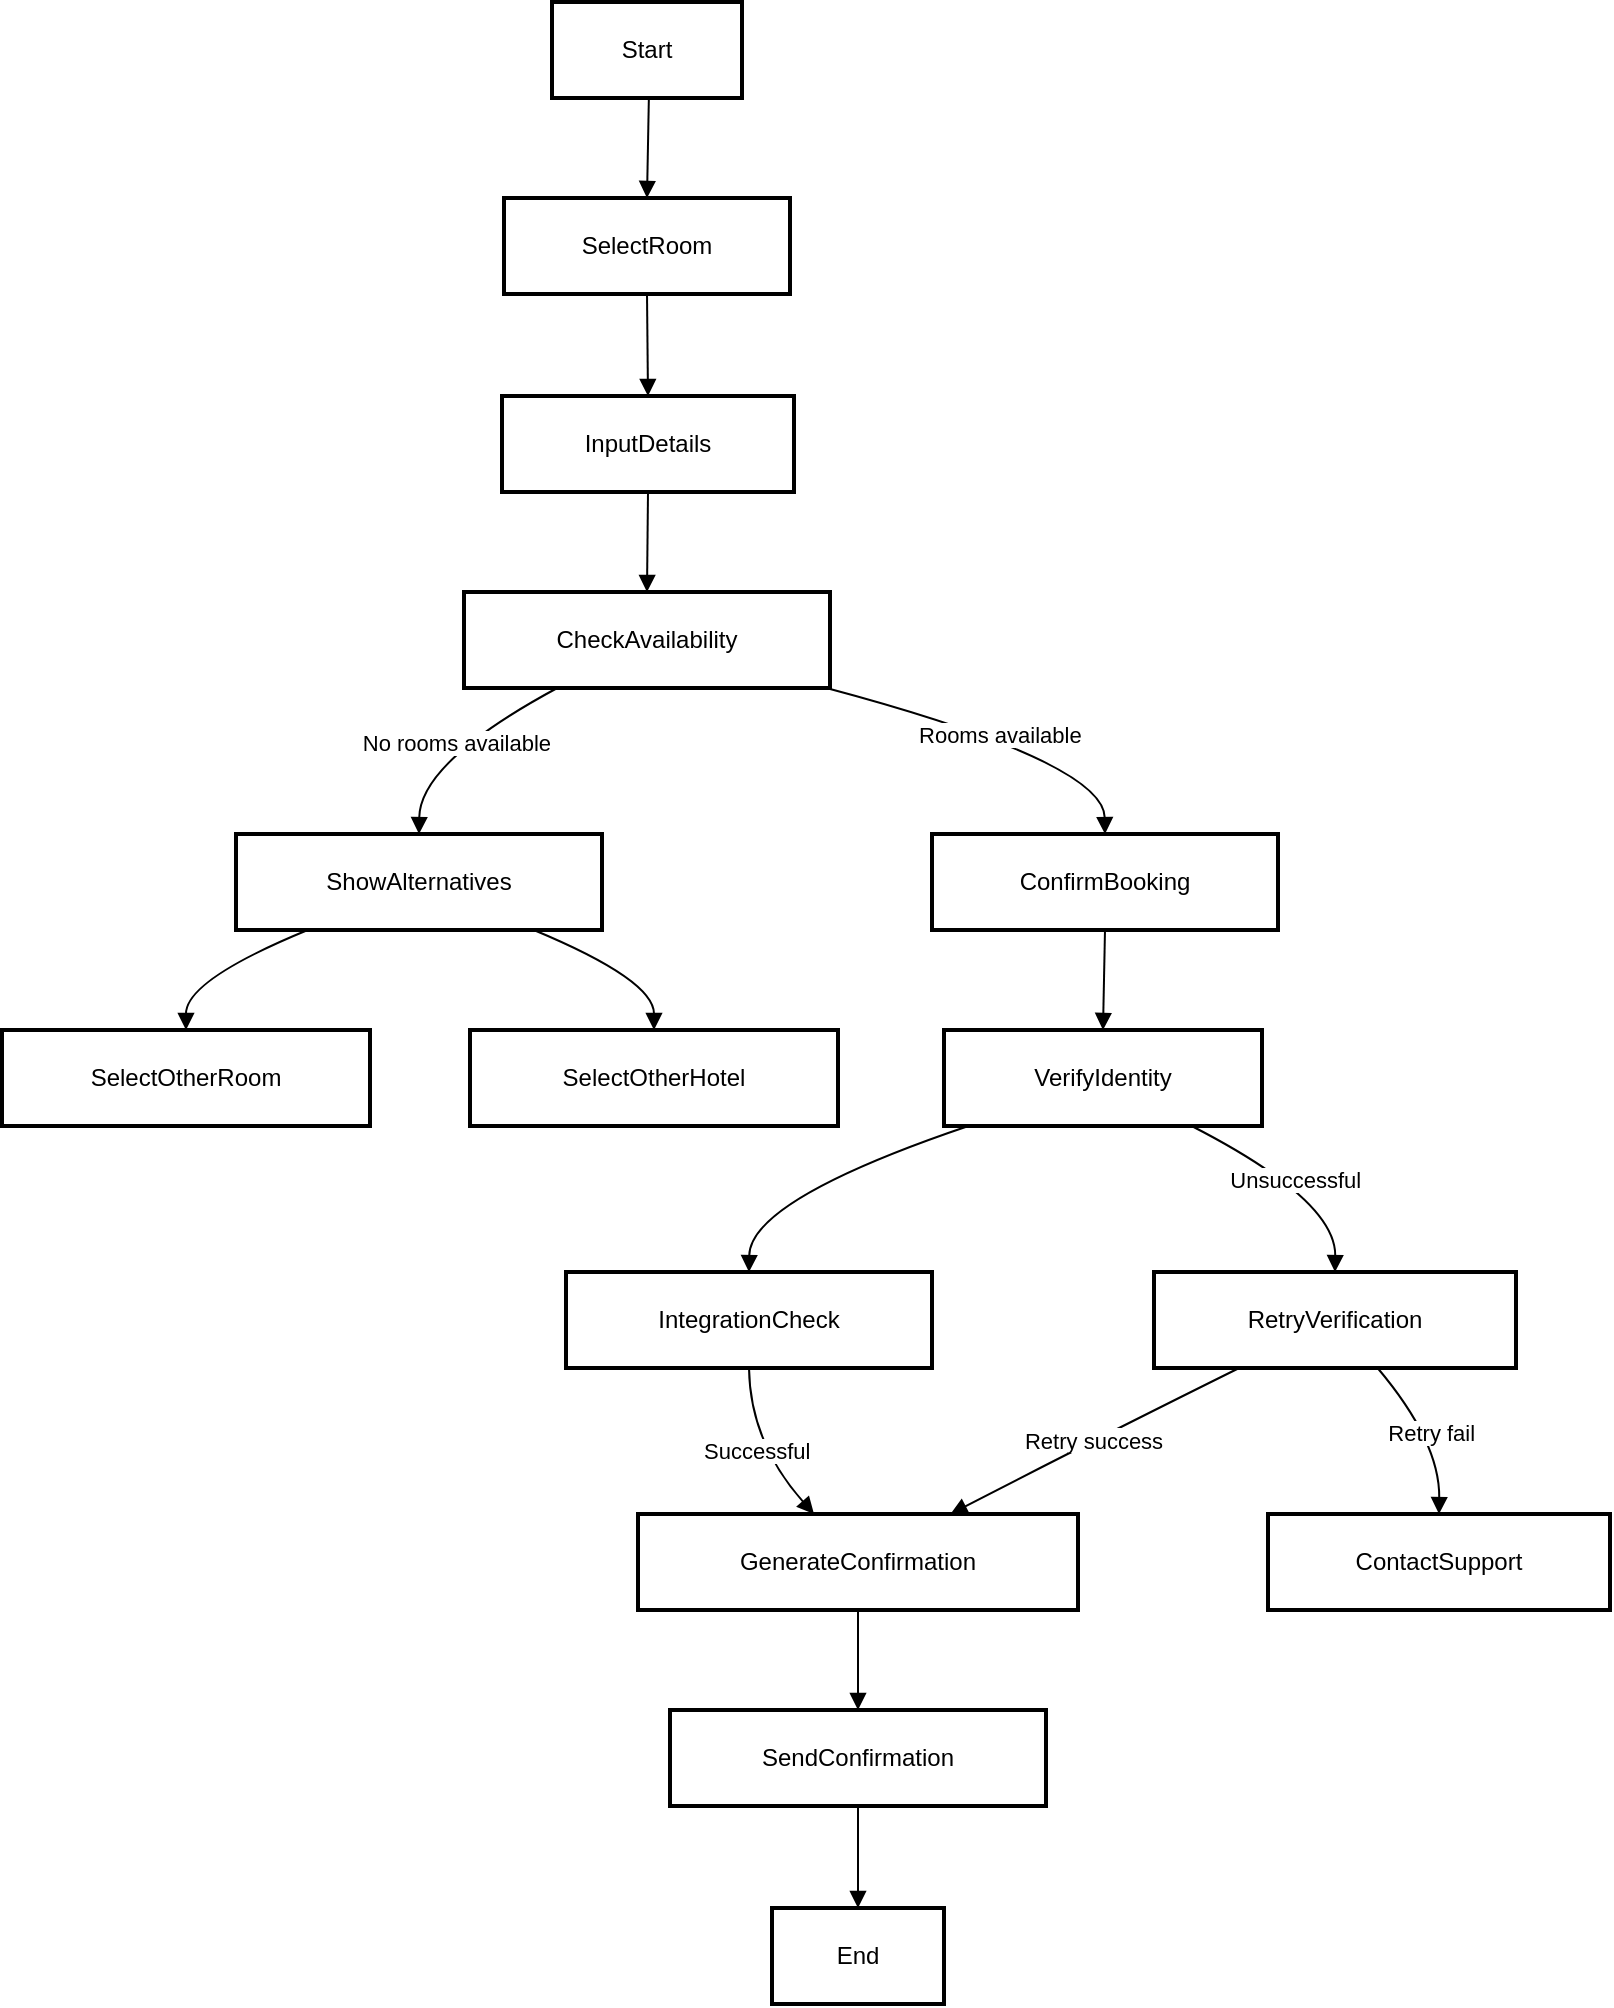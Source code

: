 <mxfile version="24.7.16">
  <diagram name="Страница — 1" id="iUJAYhB_a6hCMbwCqvpv">
    <mxGraphModel>
      <root>
        <mxCell id="0" />
        <mxCell id="1" parent="0" />
        <mxCell id="2" value="Start" style="whiteSpace=wrap;strokeWidth=2;" vertex="1" parent="1">
          <mxGeometry x="283" y="8" width="95" height="48" as="geometry" />
        </mxCell>
        <mxCell id="3" value="SelectRoom" style="whiteSpace=wrap;strokeWidth=2;" vertex="1" parent="1">
          <mxGeometry x="259" y="106" width="143" height="48" as="geometry" />
        </mxCell>
        <mxCell id="4" value="InputDetails" style="whiteSpace=wrap;strokeWidth=2;" vertex="1" parent="1">
          <mxGeometry x="258" y="205" width="146" height="48" as="geometry" />
        </mxCell>
        <mxCell id="5" value="CheckAvailability" style="whiteSpace=wrap;strokeWidth=2;" vertex="1" parent="1">
          <mxGeometry x="239" y="303" width="183" height="48" as="geometry" />
        </mxCell>
        <mxCell id="6" value="ConfirmBooking" style="whiteSpace=wrap;strokeWidth=2;" vertex="1" parent="1">
          <mxGeometry x="473" y="424" width="173" height="48" as="geometry" />
        </mxCell>
        <mxCell id="7" value="ShowAlternatives" style="whiteSpace=wrap;strokeWidth=2;" vertex="1" parent="1">
          <mxGeometry x="125" y="424" width="183" height="48" as="geometry" />
        </mxCell>
        <mxCell id="8" value="SelectOtherRoom" style="whiteSpace=wrap;strokeWidth=2;" vertex="1" parent="1">
          <mxGeometry x="8" y="522" width="184" height="48" as="geometry" />
        </mxCell>
        <mxCell id="9" value="SelectOtherHotel" style="whiteSpace=wrap;strokeWidth=2;" vertex="1" parent="1">
          <mxGeometry x="242" y="522" width="184" height="48" as="geometry" />
        </mxCell>
        <mxCell id="10" value="VerifyIdentity" style="whiteSpace=wrap;strokeWidth=2;" vertex="1" parent="1">
          <mxGeometry x="479" y="522" width="159" height="48" as="geometry" />
        </mxCell>
        <mxCell id="11" value="IntegrationCheck" style="whiteSpace=wrap;strokeWidth=2;" vertex="1" parent="1">
          <mxGeometry x="290" y="643" width="183" height="48" as="geometry" />
        </mxCell>
        <mxCell id="12" value="GenerateConfirmation" style="whiteSpace=wrap;strokeWidth=2;" vertex="1" parent="1">
          <mxGeometry x="326" y="764" width="220" height="48" as="geometry" />
        </mxCell>
        <mxCell id="13" value="RetryVerification" style="whiteSpace=wrap;strokeWidth=2;" vertex="1" parent="1">
          <mxGeometry x="584" y="643" width="181" height="48" as="geometry" />
        </mxCell>
        <mxCell id="14" value="ContactSupport" style="whiteSpace=wrap;strokeWidth=2;" vertex="1" parent="1">
          <mxGeometry x="641" y="764" width="171" height="48" as="geometry" />
        </mxCell>
        <mxCell id="15" value="SendConfirmation" style="whiteSpace=wrap;strokeWidth=2;" vertex="1" parent="1">
          <mxGeometry x="342" y="862" width="188" height="48" as="geometry" />
        </mxCell>
        <mxCell id="16" value="End" style="whiteSpace=wrap;strokeWidth=2;" vertex="1" parent="1">
          <mxGeometry x="393" y="961" width="86" height="48" as="geometry" />
        </mxCell>
        <mxCell id="17" value="" style="curved=1;startArrow=none;endArrow=block;exitX=0.51;exitY=1.01;entryX=0.5;entryY=0.01;" edge="1" parent="1" source="2" target="3">
          <mxGeometry relative="1" as="geometry">
            <Array as="points" />
          </mxGeometry>
        </mxCell>
        <mxCell id="18" value="" style="curved=1;startArrow=none;endArrow=block;exitX=0.5;exitY=1.02;entryX=0.5;entryY=0;" edge="1" parent="1" source="3" target="4">
          <mxGeometry relative="1" as="geometry">
            <Array as="points" />
          </mxGeometry>
        </mxCell>
        <mxCell id="19" value="" style="curved=1;startArrow=none;endArrow=block;exitX=0.5;exitY=1;entryX=0.5;entryY=0;" edge="1" parent="1" source="4" target="5">
          <mxGeometry relative="1" as="geometry">
            <Array as="points" />
          </mxGeometry>
        </mxCell>
        <mxCell id="20" value="Rooms available" style="curved=1;startArrow=none;endArrow=block;exitX=1;exitY=1.01;entryX=0.5;entryY=0;" edge="1" parent="1" source="5" target="6">
          <mxGeometry relative="1" as="geometry">
            <Array as="points">
              <mxPoint x="559" y="388" />
            </Array>
          </mxGeometry>
        </mxCell>
        <mxCell id="21" value="No rooms available" style="curved=1;startArrow=none;endArrow=block;exitX=0.25;exitY=1.01;entryX=0.5;entryY=0;" edge="1" parent="1" source="5" target="7">
          <mxGeometry relative="1" as="geometry">
            <Array as="points">
              <mxPoint x="217" y="388" />
            </Array>
          </mxGeometry>
        </mxCell>
        <mxCell id="22" value="" style="curved=1;startArrow=none;endArrow=block;exitX=0.19;exitY=1.01;entryX=0.5;entryY=0.01;" edge="1" parent="1" source="7" target="8">
          <mxGeometry relative="1" as="geometry">
            <Array as="points">
              <mxPoint x="100" y="497" />
            </Array>
          </mxGeometry>
        </mxCell>
        <mxCell id="23" value="" style="curved=1;startArrow=none;endArrow=block;exitX=0.82;exitY=1.01;entryX=0.5;entryY=0.01;" edge="1" parent="1" source="7" target="9">
          <mxGeometry relative="1" as="geometry">
            <Array as="points">
              <mxPoint x="334" y="497" />
            </Array>
          </mxGeometry>
        </mxCell>
        <mxCell id="24" value="" style="curved=1;startArrow=none;endArrow=block;exitX=0.5;exitY=1.01;entryX=0.5;entryY=0.01;" edge="1" parent="1" source="6" target="10">
          <mxGeometry relative="1" as="geometry">
            <Array as="points" />
          </mxGeometry>
        </mxCell>
        <mxCell id="25" value="" style="curved=1;startArrow=none;endArrow=block;exitX=0.06;exitY=1.02;entryX=0.5;entryY=0;" edge="1" parent="1" source="10" target="11">
          <mxGeometry relative="1" as="geometry">
            <Array as="points">
              <mxPoint x="382" y="607" />
            </Array>
          </mxGeometry>
        </mxCell>
        <mxCell id="26" value="Successful" style="curved=1;startArrow=none;endArrow=block;exitX=0.5;exitY=1.01;entryX=0.4;entryY=0;" edge="1" parent="1" source="11" target="12">
          <mxGeometry relative="1" as="geometry">
            <Array as="points">
              <mxPoint x="382" y="728" />
            </Array>
          </mxGeometry>
        </mxCell>
        <mxCell id="27" value="Unsuccessful" style="curved=1;startArrow=none;endArrow=block;exitX=0.79;exitY=1.02;entryX=0.5;entryY=0;" edge="1" parent="1" source="10" target="13">
          <mxGeometry relative="1" as="geometry">
            <Array as="points">
              <mxPoint x="675" y="607" />
            </Array>
          </mxGeometry>
        </mxCell>
        <mxCell id="28" value="Retry success" style="curved=1;startArrow=none;endArrow=block;exitX=0.23;exitY=1.01;entryX=0.71;entryY=0;" edge="1" parent="1" source="13" target="12">
          <mxGeometry relative="1" as="geometry">
            <Array as="points">
              <mxPoint x="552" y="728" />
            </Array>
          </mxGeometry>
        </mxCell>
        <mxCell id="29" value="Retry fail" style="curved=1;startArrow=none;endArrow=block;exitX=0.62;exitY=1.01;entryX=0.5;entryY=0;" edge="1" parent="1" source="13" target="14">
          <mxGeometry relative="1" as="geometry">
            <Array as="points">
              <mxPoint x="727" y="728" />
            </Array>
          </mxGeometry>
        </mxCell>
        <mxCell id="30" value="" style="curved=1;startArrow=none;endArrow=block;exitX=0.5;exitY=1.01;entryX=0.5;entryY=0.01;" edge="1" parent="1" source="12" target="15">
          <mxGeometry relative="1" as="geometry">
            <Array as="points" />
          </mxGeometry>
        </mxCell>
        <mxCell id="31" value="" style="curved=1;startArrow=none;endArrow=block;exitX=0.5;exitY=1.02;entryX=0.5;entryY=0;" edge="1" parent="1" source="15" target="16">
          <mxGeometry relative="1" as="geometry">
            <Array as="points" />
          </mxGeometry>
        </mxCell>
      </root>
    </mxGraphModel>
  </diagram>
</mxfile>
